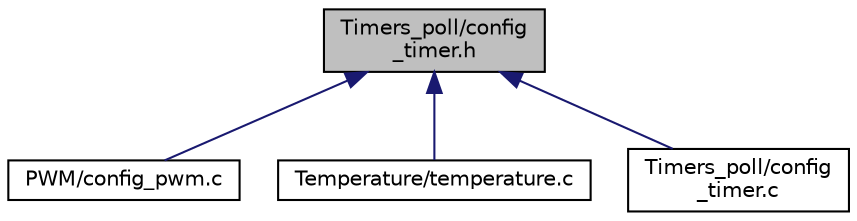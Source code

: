 digraph "Timers_poll/config_timer.h"
{
  edge [fontname="Helvetica",fontsize="10",labelfontname="Helvetica",labelfontsize="10"];
  node [fontname="Helvetica",fontsize="10",shape=record];
  Node2 [label="Timers_poll/config\l_timer.h",height=0.2,width=0.4,color="black", fillcolor="grey75", style="filled", fontcolor="black"];
  Node2 -> Node3 [dir="back",color="midnightblue",fontsize="10",style="solid",fontname="Helvetica"];
  Node3 [label="PWM/config_pwm.c",height=0.2,width=0.4,color="black", fillcolor="white", style="filled",URL="$config__pwm_8c.html"];
  Node2 -> Node4 [dir="back",color="midnightblue",fontsize="10",style="solid",fontname="Helvetica"];
  Node4 [label="Temperature/temperature.c",height=0.2,width=0.4,color="black", fillcolor="white", style="filled",URL="$temperature_8c.html"];
  Node2 -> Node5 [dir="back",color="midnightblue",fontsize="10",style="solid",fontname="Helvetica"];
  Node5 [label="Timers_poll/config\l_timer.c",height=0.2,width=0.4,color="black", fillcolor="white", style="filled",URL="$Timers__poll_2config__timer_8c.html"];
}
